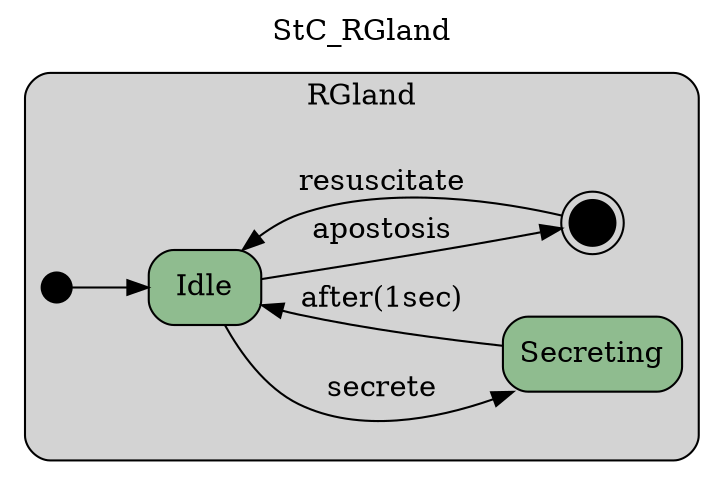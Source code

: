 digraph {
compound=true;
rankdir=LR;
label="StC_RGland";
labelloc=t;
subgraph cluster_RGland {
style="filled,rounded";
label ="RGland";
fillcolor = lightgray;
init_St [shape = point,fillcolor=black,height=.2,width=.2,label=""];

Idle [shape=box,fillcolor=darkseagreen,style="filled,rounded",label=Idle];
Secreting [shape=box,fillcolor=darkseagreen,style="filled,rounded",label=Secreting];
final_St [shape=doublecircle,height=.3,width=.3,fixedsize=true,fillcolor=black,style=filled,label=""];

init_St->Idle[label="",  ];
Idle->Secreting[label="secrete",  ];
Secreting->Idle[label="after(1sec)",  ];
Idle->final_St[label="apostosis",  ];
final_St->Idle[label="resuscitate",  ];
}
}